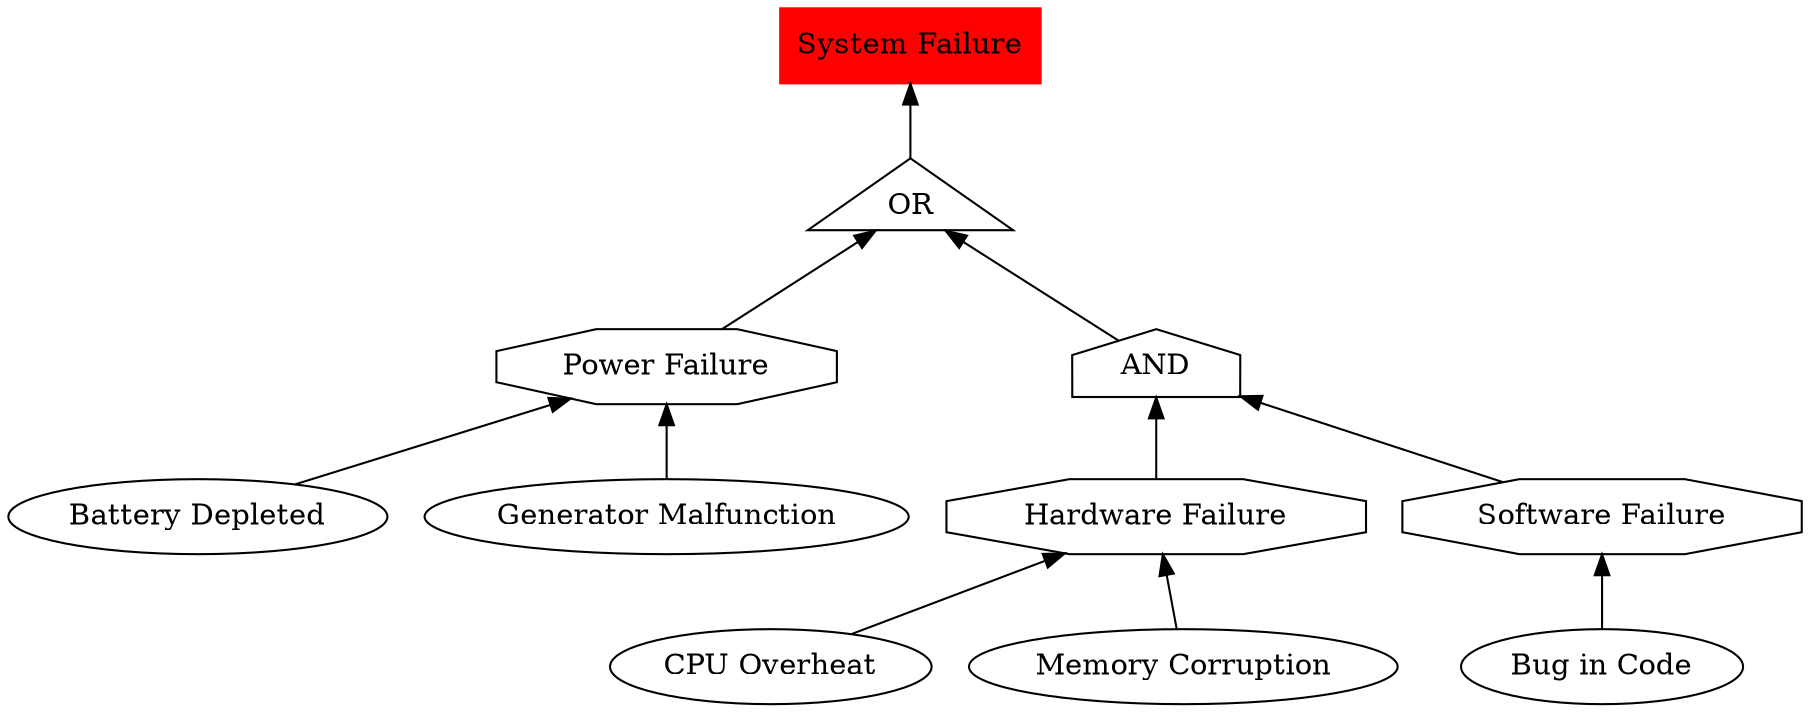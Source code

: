 digraph FaultTree {
    rankdir=BT;
    node [shape=ellipse];

    // Top-level fault
    TopFault [label="System Failure", shape=box, style=filled, color=red];

    // Intermediate events
    PF [label="Power Failure", shape=octagon];
    HF [label="Hardware Failure", shape=octagon];
    SF [label="Software Failure", shape=octagon];

    // Logic Gates
    And1 [label="AND", shape=house];
    Or1 [label="OR", shape=triangle];
    
    // Basic events
    Basic1 [label="Battery Depleted"];
    Basic2 [label="Generator Malfunction"];
    Basic3 [label="CPU Overheat"];
    Basic4 [label="Memory Corruption"];
    Basic5 [label="Bug in Code"];

    // Connections
    {Basic1 Basic2} -> PF;
    {Basic3 Basic4} -> HF;
    Basic5 -> SF;
    {SF, HF} -> And1;
    {PF} -> Or1;
    Or1 -> TopFault;
    And1 -> Or1;

}